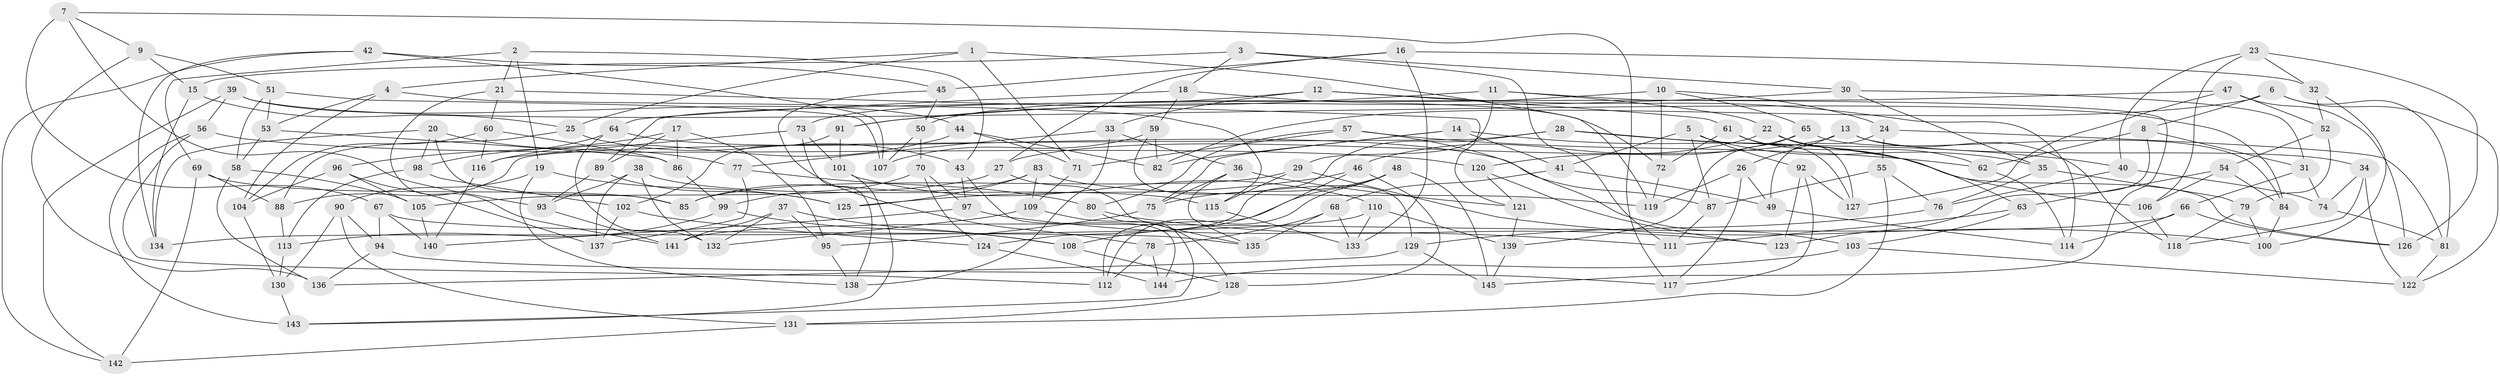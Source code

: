 // Generated by graph-tools (version 1.1) at 2025/38/03/09/25 02:38:08]
// undirected, 145 vertices, 290 edges
graph export_dot {
graph [start="1"]
  node [color=gray90,style=filled];
  1;
  2;
  3;
  4;
  5;
  6;
  7;
  8;
  9;
  10;
  11;
  12;
  13;
  14;
  15;
  16;
  17;
  18;
  19;
  20;
  21;
  22;
  23;
  24;
  25;
  26;
  27;
  28;
  29;
  30;
  31;
  32;
  33;
  34;
  35;
  36;
  37;
  38;
  39;
  40;
  41;
  42;
  43;
  44;
  45;
  46;
  47;
  48;
  49;
  50;
  51;
  52;
  53;
  54;
  55;
  56;
  57;
  58;
  59;
  60;
  61;
  62;
  63;
  64;
  65;
  66;
  67;
  68;
  69;
  70;
  71;
  72;
  73;
  74;
  75;
  76;
  77;
  78;
  79;
  80;
  81;
  82;
  83;
  84;
  85;
  86;
  87;
  88;
  89;
  90;
  91;
  92;
  93;
  94;
  95;
  96;
  97;
  98;
  99;
  100;
  101;
  102;
  103;
  104;
  105;
  106;
  107;
  108;
  109;
  110;
  111;
  112;
  113;
  114;
  115;
  116;
  117;
  118;
  119;
  120;
  121;
  122;
  123;
  124;
  125;
  126;
  127;
  128;
  129;
  130;
  131;
  132;
  133;
  134;
  135;
  136;
  137;
  138;
  139;
  140;
  141;
  142;
  143;
  144;
  145;
  1 -- 25;
  1 -- 119;
  1 -- 4;
  1 -- 71;
  2 -- 43;
  2 -- 21;
  2 -- 69;
  2 -- 19;
  3 -- 15;
  3 -- 30;
  3 -- 18;
  3 -- 111;
  4 -- 53;
  4 -- 104;
  4 -- 115;
  5 -- 41;
  5 -- 92;
  5 -- 87;
  5 -- 35;
  6 -- 8;
  6 -- 81;
  6 -- 122;
  6 -- 82;
  7 -- 117;
  7 -- 9;
  7 -- 67;
  7 -- 93;
  8 -- 31;
  8 -- 62;
  8 -- 123;
  9 -- 15;
  9 -- 136;
  9 -- 51;
  10 -- 72;
  10 -- 65;
  10 -- 50;
  10 -- 24;
  11 -- 22;
  11 -- 145;
  11 -- 91;
  11 -- 29;
  12 -- 114;
  12 -- 33;
  12 -- 73;
  12 -- 61;
  13 -- 118;
  13 -- 27;
  13 -- 34;
  13 -- 26;
  14 -- 82;
  14 -- 126;
  14 -- 75;
  14 -- 41;
  15 -- 25;
  15 -- 134;
  16 -- 45;
  16 -- 133;
  16 -- 32;
  16 -- 27;
  17 -- 95;
  17 -- 89;
  17 -- 86;
  17 -- 96;
  18 -- 59;
  18 -- 72;
  18 -- 64;
  19 -- 125;
  19 -- 90;
  19 -- 138;
  20 -- 98;
  20 -- 85;
  20 -- 77;
  20 -- 134;
  21 -- 60;
  21 -- 141;
  21 -- 121;
  22 -- 46;
  22 -- 127;
  22 -- 62;
  23 -- 126;
  23 -- 40;
  23 -- 32;
  23 -- 106;
  24 -- 49;
  24 -- 55;
  24 -- 81;
  25 -- 43;
  25 -- 88;
  26 -- 117;
  26 -- 49;
  26 -- 119;
  27 -- 135;
  27 -- 105;
  28 -- 124;
  28 -- 88;
  28 -- 106;
  28 -- 40;
  29 -- 85;
  29 -- 115;
  29 -- 100;
  30 -- 91;
  30 -- 35;
  30 -- 31;
  31 -- 66;
  31 -- 74;
  32 -- 52;
  32 -- 100;
  33 -- 36;
  33 -- 77;
  33 -- 138;
  34 -- 74;
  34 -- 118;
  34 -- 122;
  35 -- 79;
  35 -- 76;
  36 -- 121;
  36 -- 135;
  36 -- 75;
  37 -- 108;
  37 -- 132;
  37 -- 95;
  37 -- 141;
  38 -- 115;
  38 -- 137;
  38 -- 132;
  38 -- 93;
  39 -- 44;
  39 -- 142;
  39 -- 56;
  39 -- 84;
  40 -- 76;
  40 -- 74;
  41 -- 49;
  41 -- 68;
  42 -- 142;
  42 -- 45;
  42 -- 107;
  42 -- 134;
  43 -- 144;
  43 -- 97;
  44 -- 82;
  44 -- 116;
  44 -- 71;
  45 -- 78;
  45 -- 50;
  46 -- 112;
  46 -- 128;
  46 -- 125;
  47 -- 127;
  47 -- 89;
  47 -- 126;
  47 -- 52;
  48 -- 145;
  48 -- 112;
  48 -- 108;
  48 -- 75;
  49 -- 114;
  50 -- 107;
  50 -- 70;
  51 -- 107;
  51 -- 53;
  51 -- 58;
  52 -- 79;
  52 -- 54;
  53 -- 58;
  53 -- 86;
  54 -- 63;
  54 -- 106;
  54 -- 84;
  55 -- 131;
  55 -- 87;
  55 -- 76;
  56 -- 143;
  56 -- 120;
  56 -- 112;
  57 -- 62;
  57 -- 103;
  57 -- 71;
  57 -- 80;
  58 -- 136;
  58 -- 105;
  59 -- 82;
  59 -- 107;
  59 -- 129;
  60 -- 116;
  60 -- 104;
  60 -- 86;
  61 -- 72;
  61 -- 63;
  61 -- 127;
  62 -- 114;
  63 -- 103;
  63 -- 111;
  64 -- 98;
  64 -- 87;
  64 -- 132;
  65 -- 120;
  65 -- 139;
  65 -- 84;
  66 -- 114;
  66 -- 141;
  66 -- 126;
  67 -- 94;
  67 -- 140;
  67 -- 135;
  68 -- 133;
  68 -- 78;
  68 -- 135;
  69 -- 142;
  69 -- 88;
  69 -- 85;
  70 -- 97;
  70 -- 124;
  70 -- 99;
  71 -- 109;
  72 -- 119;
  73 -- 101;
  73 -- 116;
  73 -- 138;
  74 -- 81;
  75 -- 95;
  76 -- 129;
  77 -- 80;
  77 -- 137;
  78 -- 144;
  78 -- 112;
  79 -- 118;
  79 -- 100;
  80 -- 143;
  80 -- 123;
  81 -- 122;
  83 -- 85;
  83 -- 119;
  83 -- 109;
  83 -- 125;
  84 -- 100;
  86 -- 99;
  87 -- 111;
  88 -- 113;
  89 -- 93;
  89 -- 125;
  90 -- 131;
  90 -- 94;
  90 -- 130;
  91 -- 102;
  91 -- 101;
  92 -- 117;
  92 -- 123;
  92 -- 127;
  93 -- 141;
  94 -- 117;
  94 -- 136;
  95 -- 138;
  96 -- 104;
  96 -- 105;
  96 -- 137;
  97 -- 111;
  97 -- 140;
  98 -- 102;
  98 -- 113;
  99 -- 113;
  99 -- 108;
  101 -- 143;
  101 -- 110;
  102 -- 137;
  102 -- 124;
  103 -- 144;
  103 -- 122;
  104 -- 130;
  105 -- 140;
  106 -- 118;
  108 -- 128;
  109 -- 132;
  109 -- 128;
  110 -- 139;
  110 -- 133;
  110 -- 134;
  113 -- 130;
  115 -- 133;
  116 -- 140;
  120 -- 121;
  120 -- 123;
  121 -- 139;
  124 -- 144;
  128 -- 131;
  129 -- 145;
  129 -- 136;
  130 -- 143;
  131 -- 142;
  139 -- 145;
}
